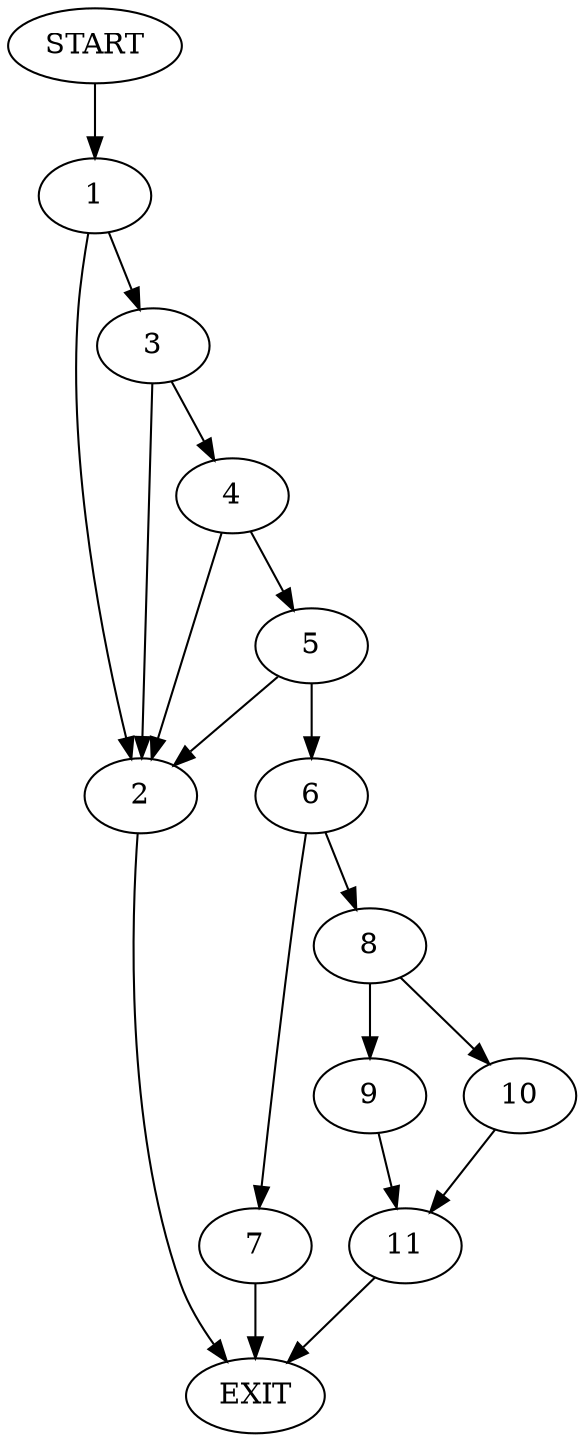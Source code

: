 digraph {
0 [label="START"]
12 [label="EXIT"]
0 -> 1
1 -> 2
1 -> 3
3 -> 2
3 -> 4
2 -> 12
4 -> 2
4 -> 5
5 -> 2
5 -> 6
6 -> 7
6 -> 8
8 -> 9
8 -> 10
7 -> 12
9 -> 11
10 -> 11
11 -> 12
}
